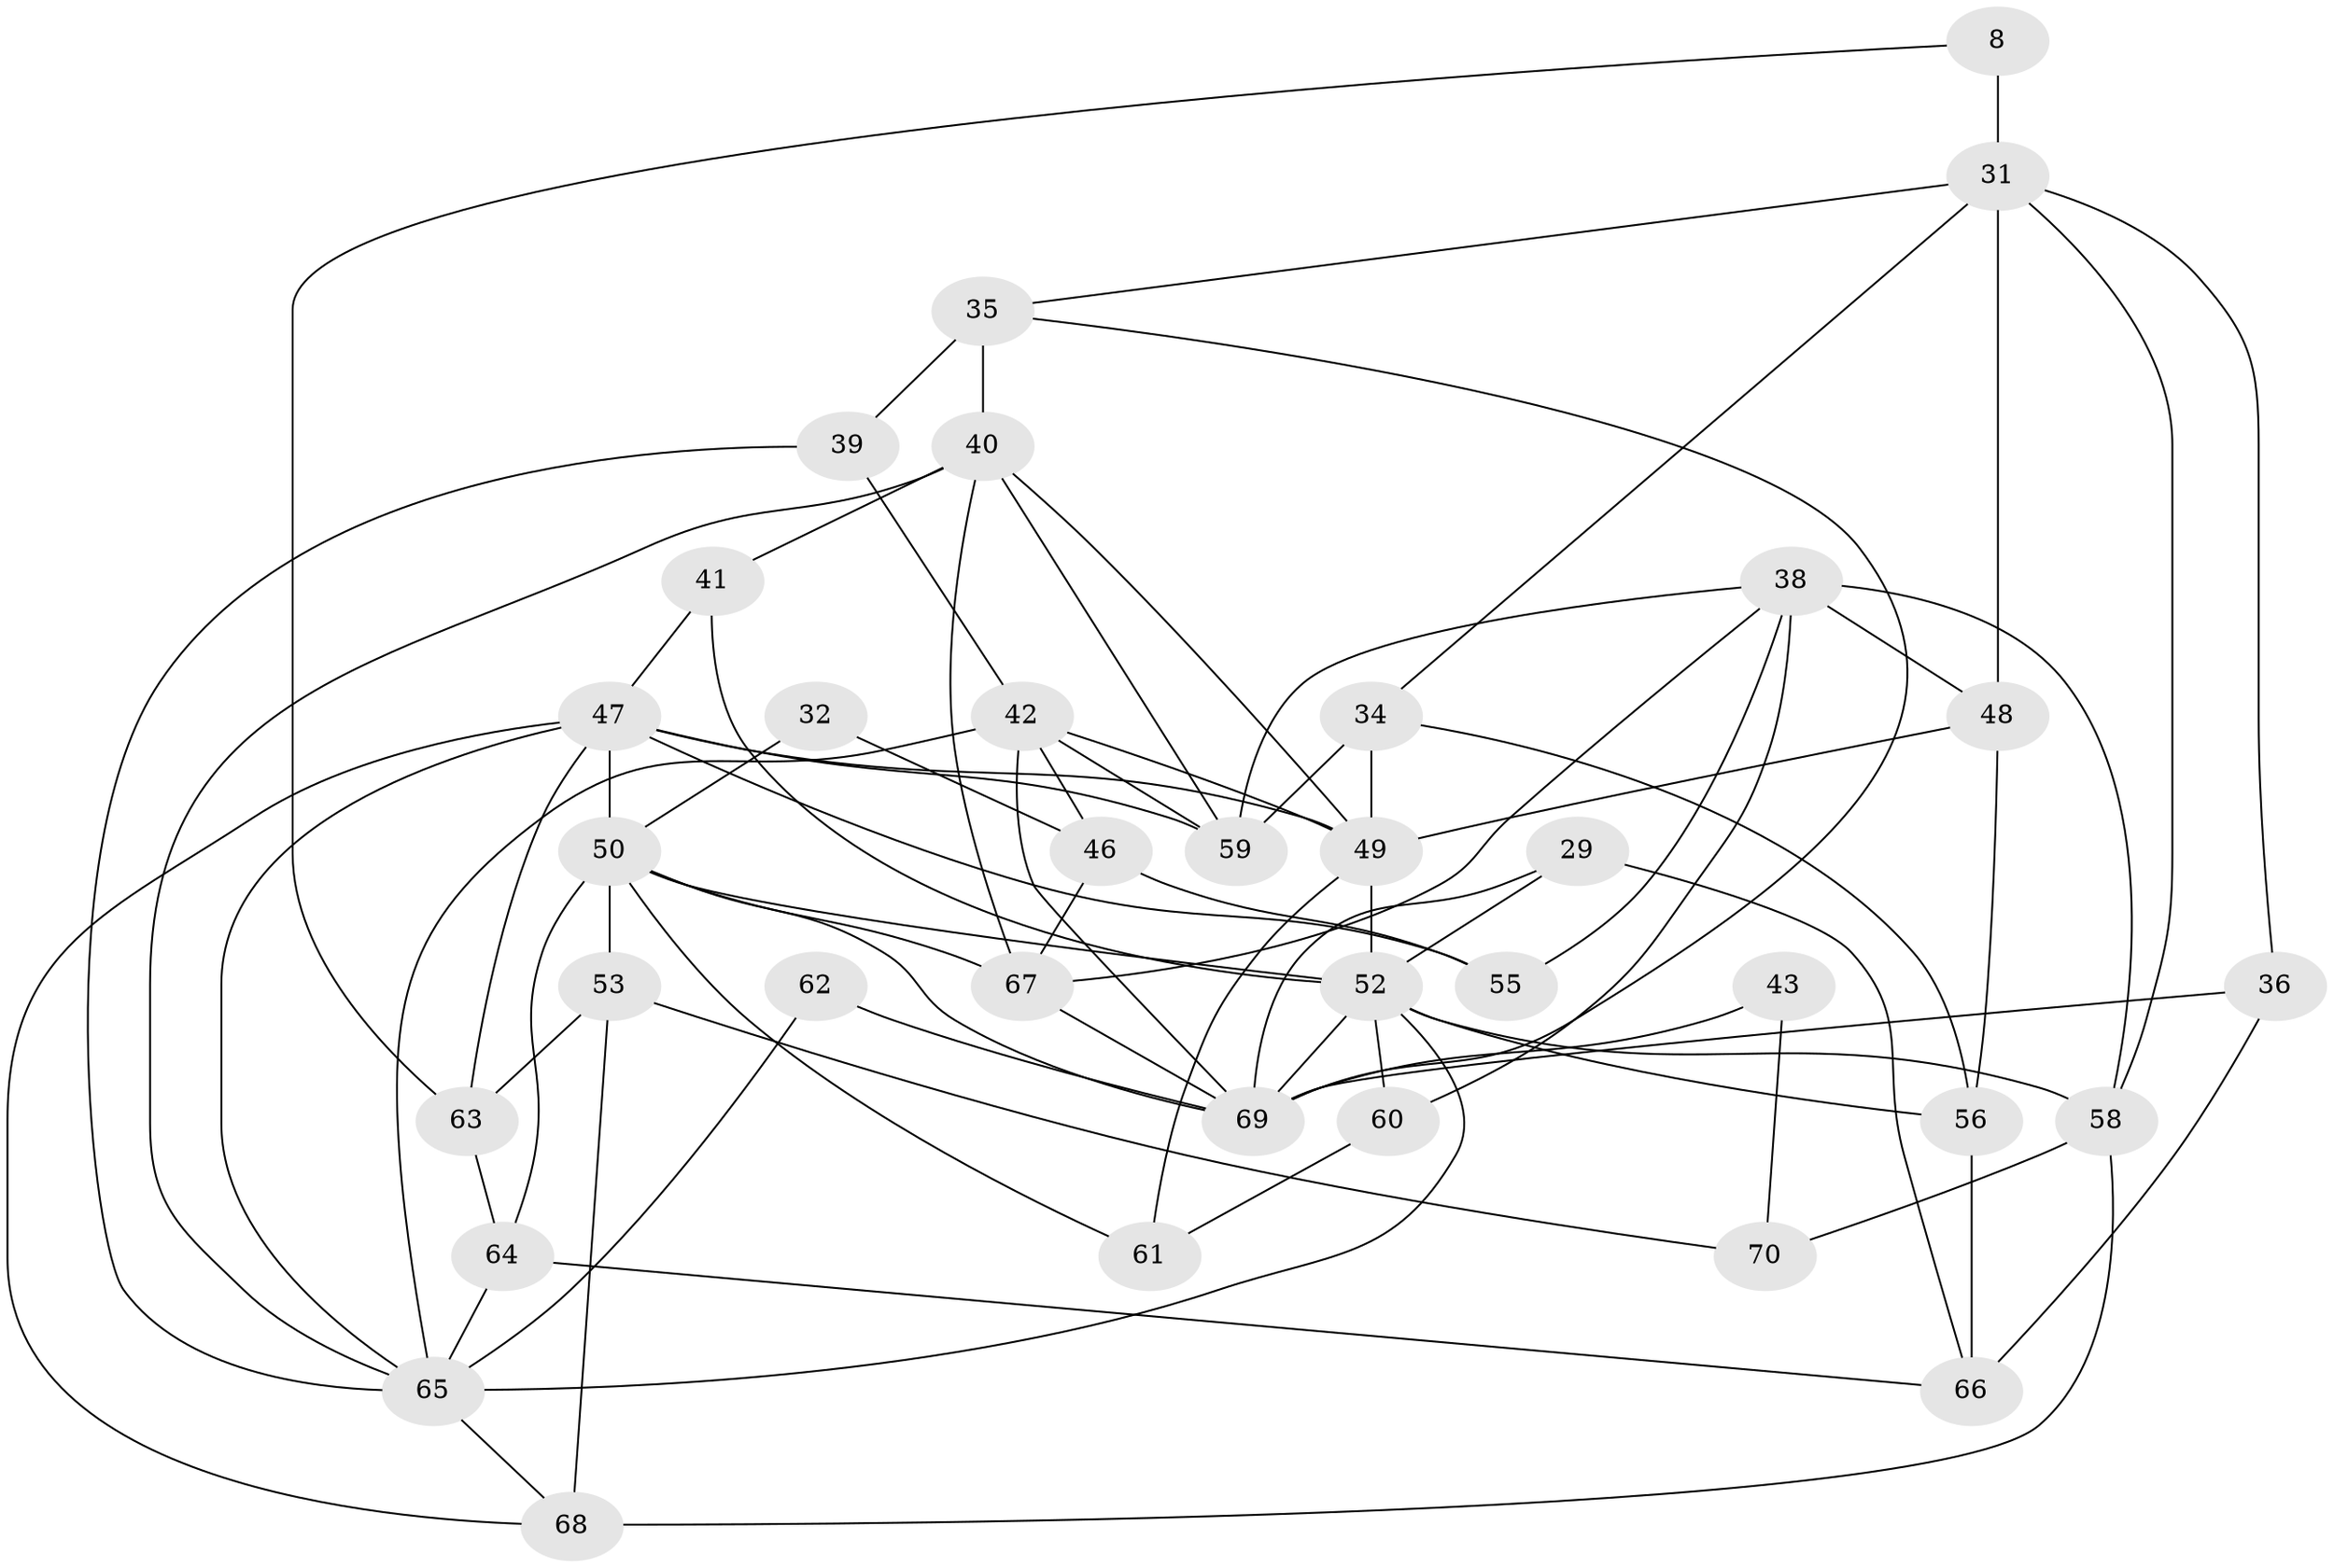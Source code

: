 // original degree distribution, {3: 0.3, 5: 0.12857142857142856, 2: 0.1, 4: 0.3142857142857143, 7: 0.05714285714285714, 6: 0.1}
// Generated by graph-tools (version 1.1) at 2025/49/03/09/25 04:49:23]
// undirected, 35 vertices, 80 edges
graph export_dot {
graph [start="1"]
  node [color=gray90,style=filled];
  8 [super="+3"];
  29;
  31 [super="+14"];
  32;
  34 [super="+22"];
  35 [super="+9"];
  36;
  38 [super="+33"];
  39 [super="+30"];
  40 [super="+20"];
  41;
  42 [super="+2+37"];
  43;
  46;
  47 [super="+24+45"];
  48;
  49 [super="+11+23"];
  50 [super="+28+19+16"];
  52 [super="+26+13+17"];
  53;
  55;
  56;
  58 [super="+44"];
  59;
  60;
  61;
  62;
  63 [super="+21"];
  64;
  65 [super="+1+6+27+51"];
  66 [super="+5"];
  67 [super="+25+12"];
  68;
  69 [super="+54+57"];
  70;
  8 -- 31 [weight=2];
  8 -- 63;
  29 -- 66;
  29 -- 69;
  29 -- 52;
  31 -- 58 [weight=2];
  31 -- 48;
  31 -- 34;
  31 -- 35;
  31 -- 36;
  32 -- 46;
  32 -- 50;
  34 -- 59 [weight=2];
  34 -- 56;
  34 -- 49;
  35 -- 40;
  35 -- 69;
  35 -- 39 [weight=2];
  36 -- 66;
  36 -- 69;
  38 -- 59;
  38 -- 48 [weight=2];
  38 -- 55;
  38 -- 58;
  38 -- 60;
  38 -- 67 [weight=2];
  39 -- 42;
  39 -- 65;
  40 -- 41;
  40 -- 67 [weight=2];
  40 -- 59;
  40 -- 65;
  40 -- 49 [weight=2];
  41 -- 52;
  41 -- 47;
  42 -- 69 [weight=2];
  42 -- 59;
  42 -- 46;
  42 -- 49 [weight=2];
  42 -- 65 [weight=2];
  43 -- 70;
  43 -- 69;
  46 -- 55;
  46 -- 67;
  47 -- 59 [weight=2];
  47 -- 49 [weight=2];
  47 -- 68;
  47 -- 55;
  47 -- 65;
  47 -- 50 [weight=3];
  47 -- 63 [weight=2];
  48 -- 49 [weight=2];
  48 -- 56;
  49 -- 61;
  49 -- 52 [weight=2];
  50 -- 64;
  50 -- 69;
  50 -- 67 [weight=2];
  50 -- 61;
  50 -- 53;
  50 -- 52;
  52 -- 65;
  52 -- 58 [weight=2];
  52 -- 56;
  52 -- 69;
  52 -- 60;
  53 -- 68;
  53 -- 70;
  53 -- 63;
  56 -- 66 [weight=2];
  58 -- 68 [weight=2];
  58 -- 70;
  60 -- 61;
  62 -- 69;
  62 -- 65;
  63 -- 64;
  64 -- 66;
  64 -- 65;
  65 -- 68 [weight=2];
  67 -- 69 [weight=2];
}
